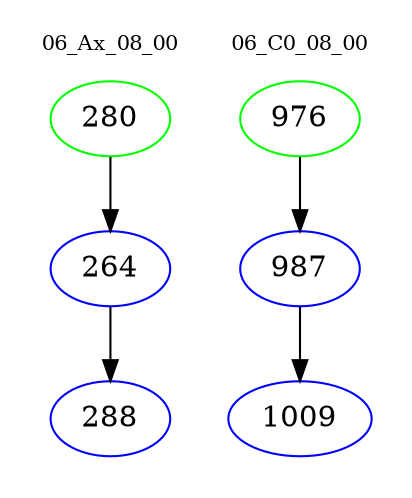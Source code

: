 digraph{
subgraph cluster_0 {
color = white
label = "06_Ax_08_00";
fontsize=10;
T0_280 [label="280", color="green"]
T0_280 -> T0_264 [color="black"]
T0_264 [label="264", color="blue"]
T0_264 -> T0_288 [color="black"]
T0_288 [label="288", color="blue"]
}
subgraph cluster_1 {
color = white
label = "06_C0_08_00";
fontsize=10;
T1_976 [label="976", color="green"]
T1_976 -> T1_987 [color="black"]
T1_987 [label="987", color="blue"]
T1_987 -> T1_1009 [color="black"]
T1_1009 [label="1009", color="blue"]
}
}
